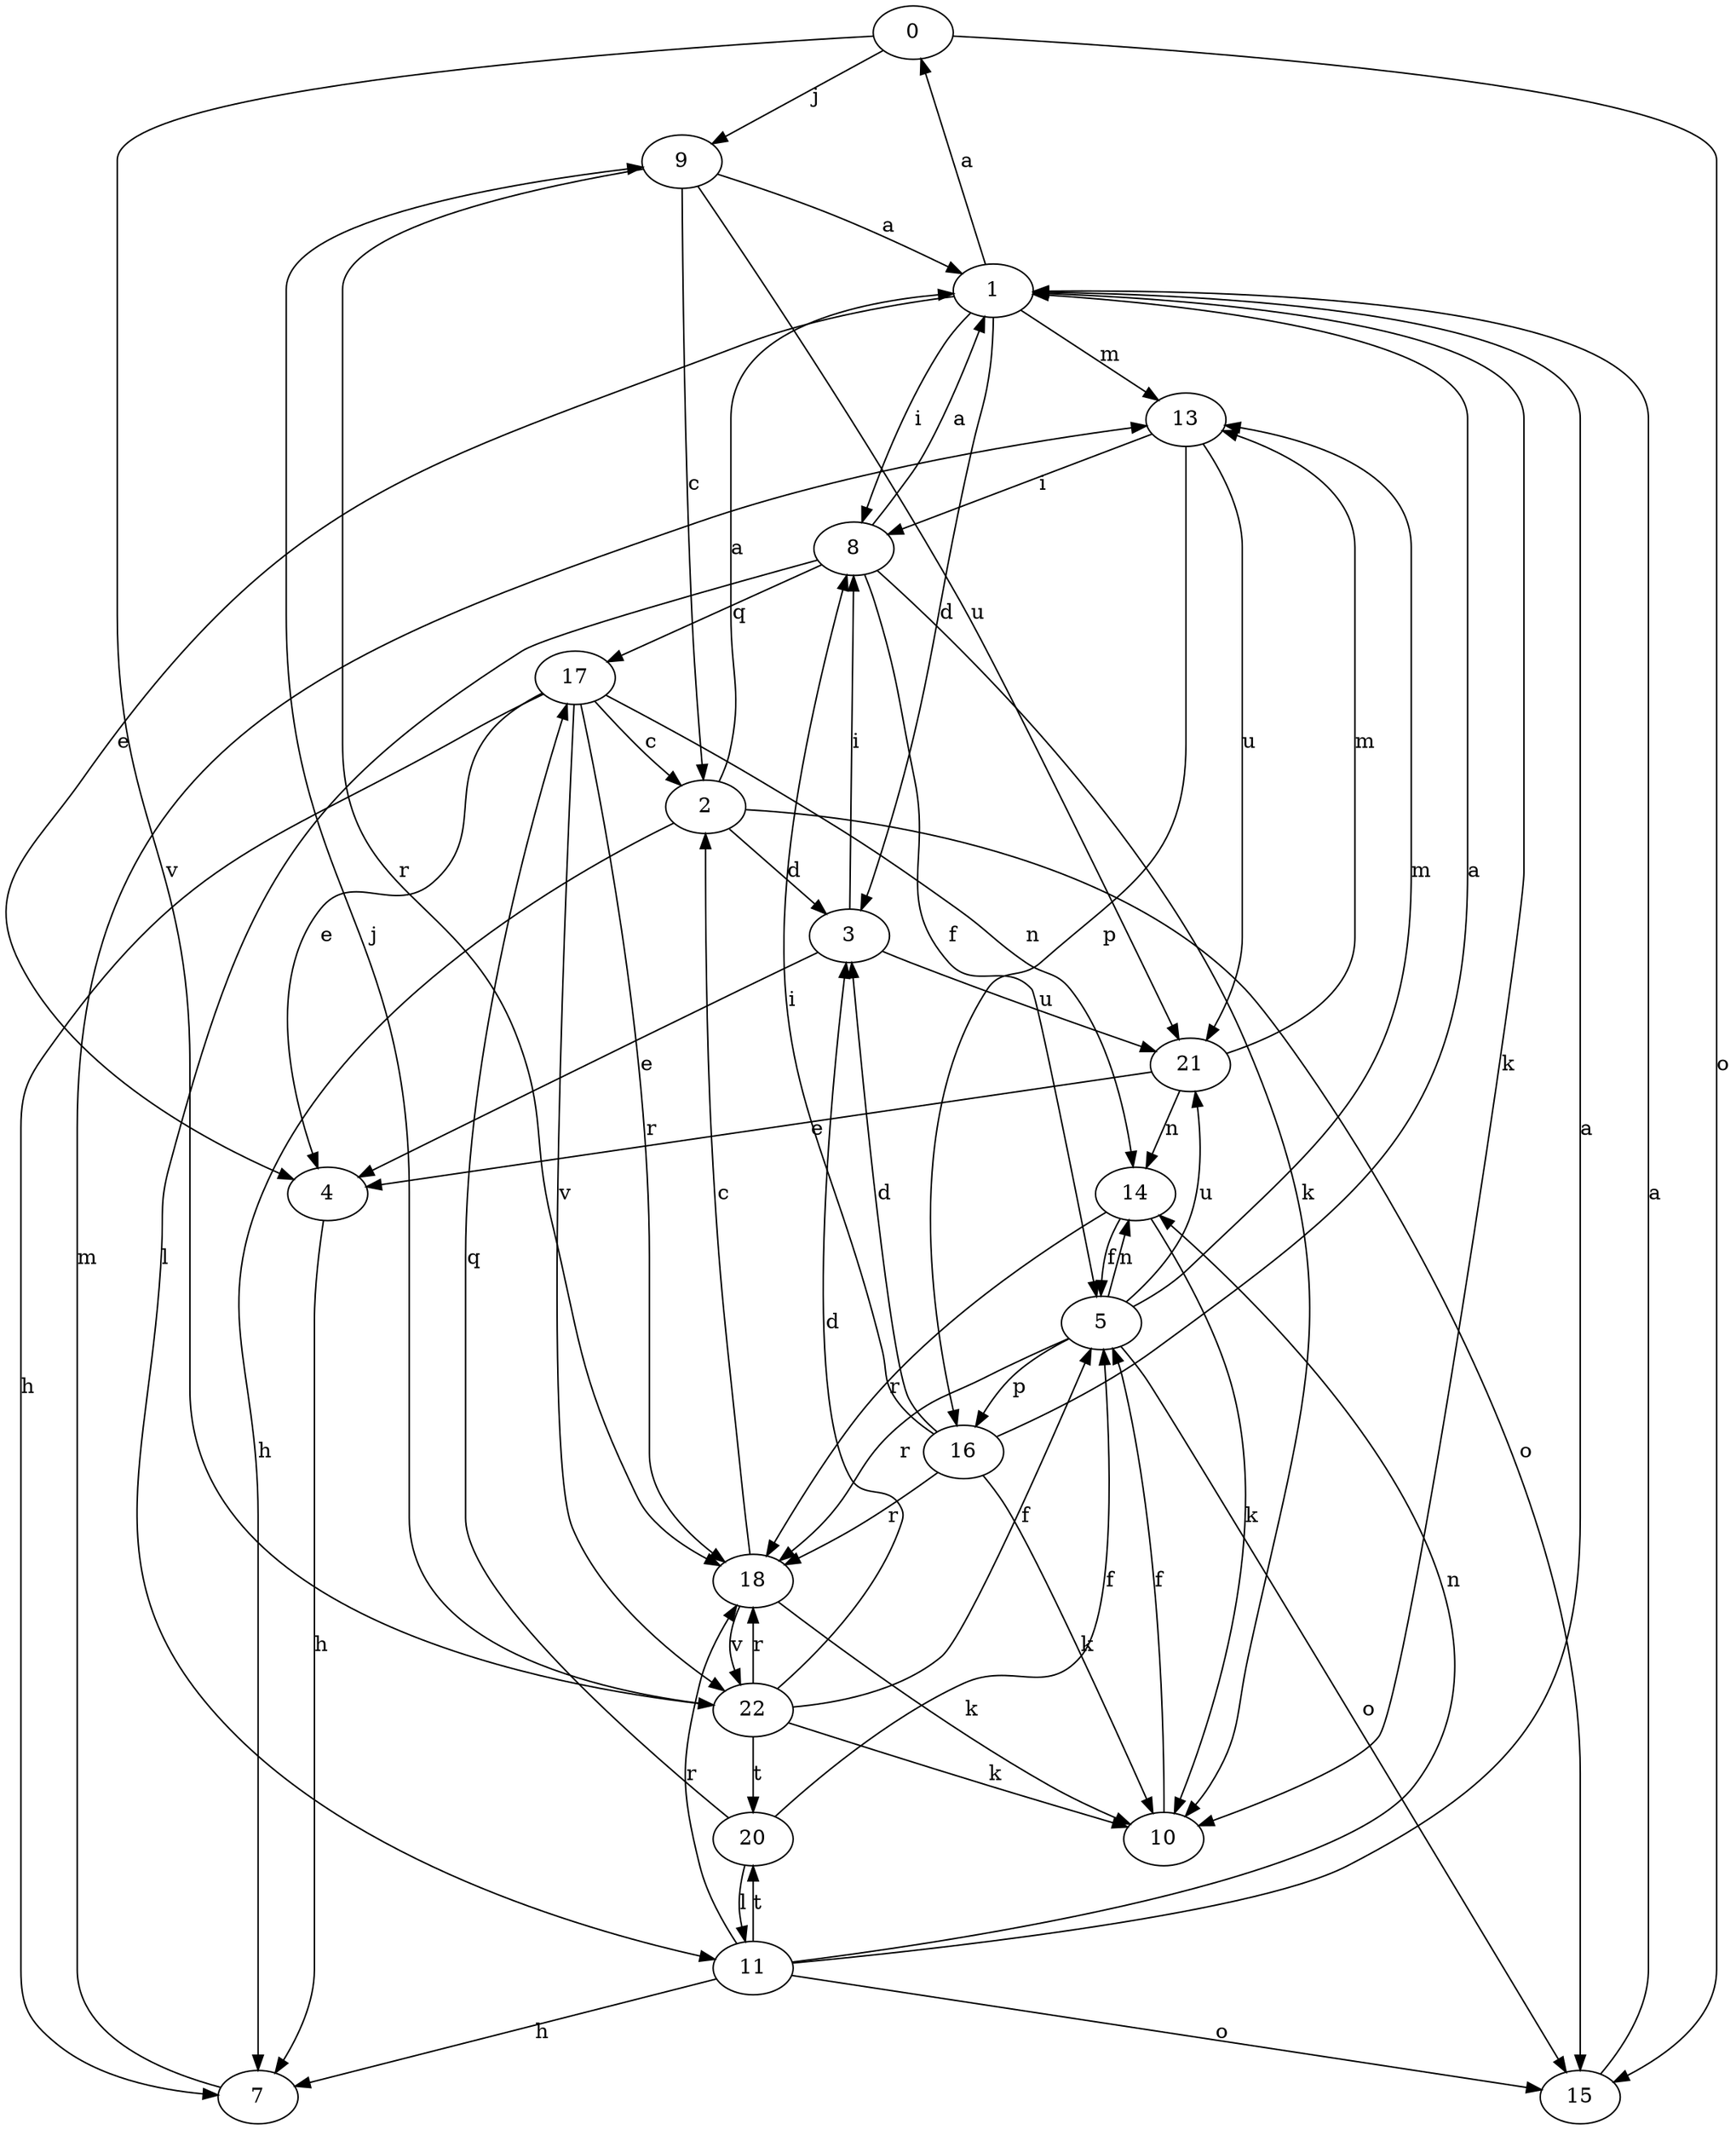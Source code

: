 strict digraph  {
0;
1;
2;
3;
4;
5;
7;
8;
9;
10;
11;
13;
14;
15;
16;
17;
18;
20;
21;
22;
0 -> 9  [label=j];
0 -> 15  [label=o];
0 -> 22  [label=v];
1 -> 0  [label=a];
1 -> 3  [label=d];
1 -> 4  [label=e];
1 -> 8  [label=i];
1 -> 10  [label=k];
1 -> 13  [label=m];
2 -> 1  [label=a];
2 -> 3  [label=d];
2 -> 7  [label=h];
2 -> 15  [label=o];
3 -> 4  [label=e];
3 -> 8  [label=i];
3 -> 21  [label=u];
4 -> 7  [label=h];
5 -> 13  [label=m];
5 -> 14  [label=n];
5 -> 15  [label=o];
5 -> 16  [label=p];
5 -> 18  [label=r];
5 -> 21  [label=u];
7 -> 13  [label=m];
8 -> 1  [label=a];
8 -> 5  [label=f];
8 -> 10  [label=k];
8 -> 11  [label=l];
8 -> 17  [label=q];
9 -> 1  [label=a];
9 -> 2  [label=c];
9 -> 18  [label=r];
9 -> 21  [label=u];
10 -> 5  [label=f];
11 -> 1  [label=a];
11 -> 7  [label=h];
11 -> 14  [label=n];
11 -> 15  [label=o];
11 -> 18  [label=r];
11 -> 20  [label=t];
13 -> 8  [label=i];
13 -> 16  [label=p];
13 -> 21  [label=u];
14 -> 5  [label=f];
14 -> 10  [label=k];
14 -> 18  [label=r];
15 -> 1  [label=a];
16 -> 1  [label=a];
16 -> 3  [label=d];
16 -> 8  [label=i];
16 -> 10  [label=k];
16 -> 18  [label=r];
17 -> 2  [label=c];
17 -> 4  [label=e];
17 -> 7  [label=h];
17 -> 14  [label=n];
17 -> 18  [label=r];
17 -> 22  [label=v];
18 -> 2  [label=c];
18 -> 10  [label=k];
18 -> 22  [label=v];
20 -> 5  [label=f];
20 -> 11  [label=l];
20 -> 17  [label=q];
21 -> 4  [label=e];
21 -> 13  [label=m];
21 -> 14  [label=n];
22 -> 3  [label=d];
22 -> 5  [label=f];
22 -> 9  [label=j];
22 -> 10  [label=k];
22 -> 18  [label=r];
22 -> 20  [label=t];
}
